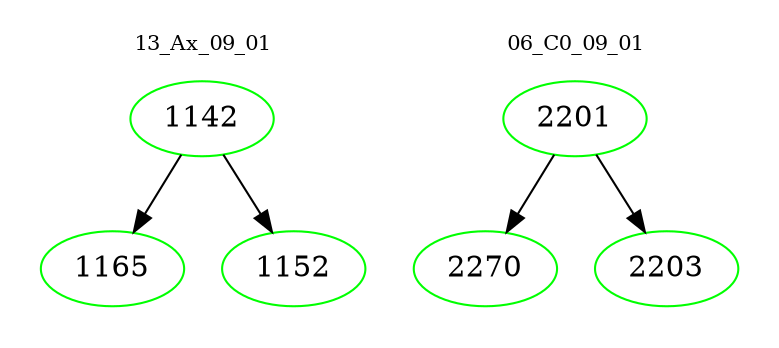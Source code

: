 digraph{
subgraph cluster_0 {
color = white
label = "13_Ax_09_01";
fontsize=10;
T0_1142 [label="1142", color="green"]
T0_1142 -> T0_1165 [color="black"]
T0_1165 [label="1165", color="green"]
T0_1142 -> T0_1152 [color="black"]
T0_1152 [label="1152", color="green"]
}
subgraph cluster_1 {
color = white
label = "06_C0_09_01";
fontsize=10;
T1_2201 [label="2201", color="green"]
T1_2201 -> T1_2270 [color="black"]
T1_2270 [label="2270", color="green"]
T1_2201 -> T1_2203 [color="black"]
T1_2203 [label="2203", color="green"]
}
}
